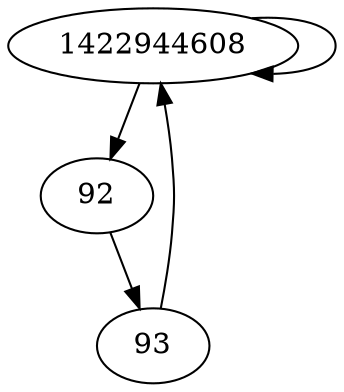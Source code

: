digraph  {
1422944608;
92;
93;
1422944608 -> 92;
1422944608 -> 1422944608;
92 -> 93;
93 -> 1422944608;
}
